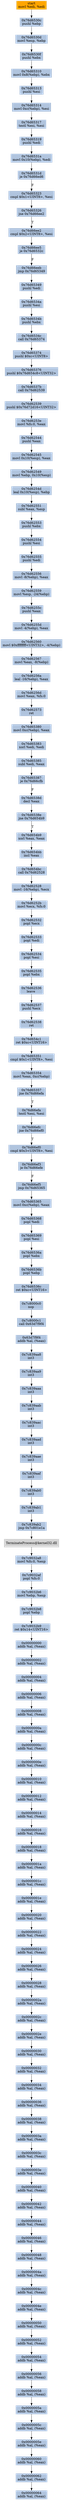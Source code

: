digraph G {
node[shape=rectangle,style=filled,fillcolor=lightsteelblue,color=lightsteelblue]
bgcolor="transparent"
a0x76d6530amovl_edi_edi[label="start\nmovl %edi, %edi",color="lightgrey",fillcolor="orange"];
a0x76d6530cpushl_ebp[label="0x76d6530c\npushl %ebp"];
a0x76d6530dmovl_esp_ebp[label="0x76d6530d\nmovl %esp, %ebp"];
a0x76d6530fpushl_ebx[label="0x76d6530f\npushl %ebx"];
a0x76d65310movl_0x8ebp__ebx[label="0x76d65310\nmovl 0x8(%ebp), %ebx"];
a0x76d65313pushl_esi[label="0x76d65313\npushl %esi"];
a0x76d65314movl_0xcebp__esi[label="0x76d65314\nmovl 0xc(%ebp), %esi"];
a0x76d65317testl_esi_esi[label="0x76d65317\ntestl %esi, %esi"];
a0x76d65319pushl_edi[label="0x76d65319\npushl %edi"];
a0x76d6531amovl_0x10ebp__edi[label="0x76d6531a\nmovl 0x10(%ebp), %edi"];
a0x76d6531dje_0x76d66ed6[label="0x76d6531d\nje 0x76d66ed6"];
a0x76d65323cmpl_0x1UINT8_esi[label="0x76d65323\ncmpl $0x1<UINT8>, %esi"];
a0x76d65326jne_0x76d66ee2[label="0x76d65326\njne 0x76d66ee2"];
a0x76d66ee2cmpl_0x2UINT8_esi[label="0x76d66ee2\ncmpl $0x2<UINT8>, %esi"];
a0x76d66ee5je_0x76d6532c[label="0x76d66ee5\nje 0x76d6532c"];
a0x76d66eebjmp_0x76d65349[label="0x76d66eeb\njmp 0x76d65349"];
a0x76d65349pushl_edi[label="0x76d65349\npushl %edi"];
a0x76d6534apushl_esi[label="0x76d6534a\npushl %esi"];
a0x76d6534bpushl_ebx[label="0x76d6534b\npushl %ebx"];
a0x76d6534ccall_0x76d65374[label="0x76d6534c\ncall 0x76d65374"];
a0x76d65374pushl_0xcUINT8[label="0x76d65374\npushl $0xc<UINT8>"];
a0x76d65376pushl_0x76d654c8UINT32[label="0x76d65376\npushl $0x76d654c8<UINT32>"];
a0x76d6537bcall_0x76d62539[label="0x76d6537b\ncall 0x76d62539"];
a0x76d62539pushl_0x76d72d16UINT32[label="0x76d62539\npushl $0x76d72d16<UINT32>"];
a0x76d6253emovl_fs_0_eax[label="0x76d6253e\nmovl %fs:0, %eax"];
a0x76d62544pushl_eax[label="0x76d62544\npushl %eax"];
a0x76d62545movl_0x10esp__eax[label="0x76d62545\nmovl 0x10(%esp), %eax"];
a0x76d62549movl_ebp_0x10esp_[label="0x76d62549\nmovl %ebp, 0x10(%esp)"];
a0x76d6254dleal_0x10esp__ebp[label="0x76d6254d\nleal 0x10(%esp), %ebp"];
a0x76d62551subl_eax_esp[label="0x76d62551\nsubl %eax, %esp"];
a0x76d62553pushl_ebx[label="0x76d62553\npushl %ebx"];
a0x76d62554pushl_esi[label="0x76d62554\npushl %esi"];
a0x76d62555pushl_edi[label="0x76d62555\npushl %edi"];
a0x76d62556movl__8ebp__eax[label="0x76d62556\nmovl -8(%ebp), %eax"];
a0x76d62559movl_esp__24ebp_[label="0x76d62559\nmovl %esp, -24(%ebp)"];
a0x76d6255cpushl_eax[label="0x76d6255c\npushl %eax"];
a0x76d6255dmovl__4ebp__eax[label="0x76d6255d\nmovl -4(%ebp), %eax"];
a0x76d62560movl_0xffffffffUINT32__4ebp_[label="0x76d62560\nmovl $0xffffffff<UINT32>, -4(%ebp)"];
a0x76d62567movl_eax__8ebp_[label="0x76d62567\nmovl %eax, -8(%ebp)"];
a0x76d6256aleal__16ebp__eax[label="0x76d6256a\nleal -16(%ebp), %eax"];
a0x76d6256dmovl_eax_fs_0[label="0x76d6256d\nmovl %eax, %fs:0"];
a0x76d62573ret[label="0x76d62573\nret"];
a0x76d65380movl_0xcebp__eax[label="0x76d65380\nmovl 0xc(%ebp), %eax"];
a0x76d65383xorl_edi_edi[label="0x76d65383\nxorl %edi, %edi"];
a0x76d65385subl_edi_eax[label="0x76d65385\nsubl %edi, %eax"];
a0x76d65387je_0x76d66cfb[label="0x76d65387\nje 0x76d66cfb"];
a0x76d6538ddecl_eax[label="0x76d6538d\ndecl %eax"];
a0x76d6538ejne_0x76d654b9[label="0x76d6538e\njne 0x76d654b9"];
a0x76d654b9xorl_eax_eax[label="0x76d654b9\nxorl %eax, %eax"];
a0x76d654bbincl_eax[label="0x76d654bb\nincl %eax"];
a0x76d654bccall_0x76d62528[label="0x76d654bc\ncall 0x76d62528"];
a0x76d62528movl__16ebp__ecx[label="0x76d62528\nmovl -16(%ebp), %ecx"];
a0x76d6252bmovl_ecx_fs_0[label="0x76d6252b\nmovl %ecx, %fs:0"];
a0x76d62532popl_ecx[label="0x76d62532\npopl %ecx"];
a0x76d62533popl_edi[label="0x76d62533\npopl %edi"];
a0x76d62534popl_esi[label="0x76d62534\npopl %esi"];
a0x76d62535popl_ebx[label="0x76d62535\npopl %ebx"];
a0x76d62536leave_[label="0x76d62536\nleave "];
a0x76d62537pushl_ecx[label="0x76d62537\npushl %ecx"];
a0x76d62538ret[label="0x76d62538\nret"];
a0x76d654c1ret_0xcUINT16[label="0x76d654c1\nret $0xc<UINT16>"];
a0x76d65351cmpl_0x1UINT8_esi[label="0x76d65351\ncmpl $0x1<UINT8>, %esi"];
a0x76d65354movl_eax_0xcebp_[label="0x76d65354\nmovl %eax, 0xc(%ebp)"];
a0x76d65357jne_0x76d66efa[label="0x76d65357\njne 0x76d66efa"];
a0x76d66efatestl_esi_esi[label="0x76d66efa\ntestl %esi, %esi"];
a0x76d66efcjne_0x76d66ef0[label="0x76d66efc\njne 0x76d66ef0"];
a0x76d66ef0cmpl_0x3UINT8_esi[label="0x76d66ef0\ncmpl $0x3<UINT8>, %esi"];
a0x76d66ef3je_0x76d66efe[label="0x76d66ef3\nje 0x76d66efe"];
a0x76d66ef5jmp_0x76d65365[label="0x76d66ef5\njmp 0x76d65365"];
a0x76d65365movl_0xcebp__eax[label="0x76d65365\nmovl 0xc(%ebp), %eax"];
a0x76d65368popl_edi[label="0x76d65368\npopl %edi"];
a0x76d65369popl_esi[label="0x76d65369\npopl %esi"];
a0x76d6536apopl_ebx[label="0x76d6536a\npopl %ebx"];
a0x76d6536bpopl_ebp[label="0x76d6536b\npopl %ebp"];
a0x76d6536cret_0xcUINT16[label="0x76d6536c\nret $0xc<UINT16>"];
a0x7c8000c0nop_[label="0x7c8000c0\nnop "];
a0x7c8000c1call_0x63d7f9f4[label="0x7c8000c1\ncall 0x63d7f9f4"];
a0x63d7f9f4addb_al_eax_[label="0x63d7f9f4\naddb %al, (%eax)"];
a0x7c839aa8int3_[label="0x7c839aa8\nint3 "];
a0x7c839aa9int3_[label="0x7c839aa9\nint3 "];
a0x7c839aaaint3_[label="0x7c839aaa\nint3 "];
a0x7c839aabint3_[label="0x7c839aab\nint3 "];
a0x7c839aacint3_[label="0x7c839aac\nint3 "];
a0x7c839aadint3_[label="0x7c839aad\nint3 "];
a0x7c839aaeint3_[label="0x7c839aae\nint3 "];
a0x7c839aafint3_[label="0x7c839aaf\nint3 "];
a0x7c839ab0int3_[label="0x7c839ab0\nint3 "];
a0x7c839ab1int3_[label="0x7c839ab1\nint3 "];
a0x7c839ab2jmp_0x7c801e1a[label="0x7c839ab2\njmp 0x7c801e1a"];
TerminateProcess_kernel32_dll[label="TerminateProcess@kernel32.dll",color="lightgrey",fillcolor="lightgrey"];
a0x7c9032a8movl_fs_0_esp[label="0x7c9032a8\nmovl %fs:0, %esp"];
a0x7c9032afpopl_fs_0[label="0x7c9032af\npopl %fs:0"];
a0x7c9032b6movl_ebp_esp[label="0x7c9032b6\nmovl %ebp, %esp"];
a0x7c9032b8popl_ebp[label="0x7c9032b8\npopl %ebp"];
a0x7c9032b9ret_0x14UINT16[label="0x7c9032b9\nret $0x14<UINT16>"];
a0x00000000addb_al_eax_[label="0x00000000\naddb %al, (%eax)"];
a0x00000002addb_al_eax_[label="0x00000002\naddb %al, (%eax)"];
a0x00000004addb_al_eax_[label="0x00000004\naddb %al, (%eax)"];
a0x00000006addb_al_eax_[label="0x00000006\naddb %al, (%eax)"];
a0x00000008addb_al_eax_[label="0x00000008\naddb %al, (%eax)"];
a0x0000000aaddb_al_eax_[label="0x0000000a\naddb %al, (%eax)"];
a0x0000000caddb_al_eax_[label="0x0000000c\naddb %al, (%eax)"];
a0x0000000eaddb_al_eax_[label="0x0000000e\naddb %al, (%eax)"];
a0x00000010addb_al_eax_[label="0x00000010\naddb %al, (%eax)"];
a0x00000012addb_al_eax_[label="0x00000012\naddb %al, (%eax)"];
a0x00000014addb_al_eax_[label="0x00000014\naddb %al, (%eax)"];
a0x00000016addb_al_eax_[label="0x00000016\naddb %al, (%eax)"];
a0x00000018addb_al_eax_[label="0x00000018\naddb %al, (%eax)"];
a0x0000001aaddb_al_eax_[label="0x0000001a\naddb %al, (%eax)"];
a0x0000001caddb_al_eax_[label="0x0000001c\naddb %al, (%eax)"];
a0x0000001eaddb_al_eax_[label="0x0000001e\naddb %al, (%eax)"];
a0x00000020addb_al_eax_[label="0x00000020\naddb %al, (%eax)"];
a0x00000022addb_al_eax_[label="0x00000022\naddb %al, (%eax)"];
a0x00000024addb_al_eax_[label="0x00000024\naddb %al, (%eax)"];
a0x00000026addb_al_eax_[label="0x00000026\naddb %al, (%eax)"];
a0x00000028addb_al_eax_[label="0x00000028\naddb %al, (%eax)"];
a0x0000002aaddb_al_eax_[label="0x0000002a\naddb %al, (%eax)"];
a0x0000002caddb_al_eax_[label="0x0000002c\naddb %al, (%eax)"];
a0x0000002eaddb_al_eax_[label="0x0000002e\naddb %al, (%eax)"];
a0x00000030addb_al_eax_[label="0x00000030\naddb %al, (%eax)"];
a0x00000032addb_al_eax_[label="0x00000032\naddb %al, (%eax)"];
a0x00000034addb_al_eax_[label="0x00000034\naddb %al, (%eax)"];
a0x00000036addb_al_eax_[label="0x00000036\naddb %al, (%eax)"];
a0x00000038addb_al_eax_[label="0x00000038\naddb %al, (%eax)"];
a0x0000003aaddb_al_eax_[label="0x0000003a\naddb %al, (%eax)"];
a0x0000003caddb_al_eax_[label="0x0000003c\naddb %al, (%eax)"];
a0x0000003eaddb_al_eax_[label="0x0000003e\naddb %al, (%eax)"];
a0x00000040addb_al_eax_[label="0x00000040\naddb %al, (%eax)"];
a0x00000042addb_al_eax_[label="0x00000042\naddb %al, (%eax)"];
a0x00000044addb_al_eax_[label="0x00000044\naddb %al, (%eax)"];
a0x00000046addb_al_eax_[label="0x00000046\naddb %al, (%eax)"];
a0x00000048addb_al_eax_[label="0x00000048\naddb %al, (%eax)"];
a0x0000004aaddb_al_eax_[label="0x0000004a\naddb %al, (%eax)"];
a0x0000004caddb_al_eax_[label="0x0000004c\naddb %al, (%eax)"];
a0x0000004eaddb_al_eax_[label="0x0000004e\naddb %al, (%eax)"];
a0x00000050addb_al_eax_[label="0x00000050\naddb %al, (%eax)"];
a0x00000052addb_al_eax_[label="0x00000052\naddb %al, (%eax)"];
a0x00000054addb_al_eax_[label="0x00000054\naddb %al, (%eax)"];
a0x00000056addb_al_eax_[label="0x00000056\naddb %al, (%eax)"];
a0x00000058addb_al_eax_[label="0x00000058\naddb %al, (%eax)"];
a0x0000005aaddb_al_eax_[label="0x0000005a\naddb %al, (%eax)"];
a0x0000005caddb_al_eax_[label="0x0000005c\naddb %al, (%eax)"];
a0x0000005eaddb_al_eax_[label="0x0000005e\naddb %al, (%eax)"];
a0x00000060addb_al_eax_[label="0x00000060\naddb %al, (%eax)"];
a0x00000062addb_al_eax_[label="0x00000062\naddb %al, (%eax)"];
a0x00000064addb_al_eax_[label="0x00000064\naddb %al, (%eax)"];
a0x76d6530amovl_edi_edi -> a0x76d6530cpushl_ebp [color="#000000"];
a0x76d6530cpushl_ebp -> a0x76d6530dmovl_esp_ebp [color="#000000"];
a0x76d6530dmovl_esp_ebp -> a0x76d6530fpushl_ebx [color="#000000"];
a0x76d6530fpushl_ebx -> a0x76d65310movl_0x8ebp__ebx [color="#000000"];
a0x76d65310movl_0x8ebp__ebx -> a0x76d65313pushl_esi [color="#000000"];
a0x76d65313pushl_esi -> a0x76d65314movl_0xcebp__esi [color="#000000"];
a0x76d65314movl_0xcebp__esi -> a0x76d65317testl_esi_esi [color="#000000"];
a0x76d65317testl_esi_esi -> a0x76d65319pushl_edi [color="#000000"];
a0x76d65319pushl_edi -> a0x76d6531amovl_0x10ebp__edi [color="#000000"];
a0x76d6531amovl_0x10ebp__edi -> a0x76d6531dje_0x76d66ed6 [color="#000000"];
a0x76d6531dje_0x76d66ed6 -> a0x76d65323cmpl_0x1UINT8_esi [color="#000000",label="F"];
a0x76d65323cmpl_0x1UINT8_esi -> a0x76d65326jne_0x76d66ee2 [color="#000000"];
a0x76d65326jne_0x76d66ee2 -> a0x76d66ee2cmpl_0x2UINT8_esi [color="#000000",label="T"];
a0x76d66ee2cmpl_0x2UINT8_esi -> a0x76d66ee5je_0x76d6532c [color="#000000"];
a0x76d66ee5je_0x76d6532c -> a0x76d66eebjmp_0x76d65349 [color="#000000",label="F"];
a0x76d66eebjmp_0x76d65349 -> a0x76d65349pushl_edi [color="#000000"];
a0x76d65349pushl_edi -> a0x76d6534apushl_esi [color="#000000"];
a0x76d6534apushl_esi -> a0x76d6534bpushl_ebx [color="#000000"];
a0x76d6534bpushl_ebx -> a0x76d6534ccall_0x76d65374 [color="#000000"];
a0x76d6534ccall_0x76d65374 -> a0x76d65374pushl_0xcUINT8 [color="#000000"];
a0x76d65374pushl_0xcUINT8 -> a0x76d65376pushl_0x76d654c8UINT32 [color="#000000"];
a0x76d65376pushl_0x76d654c8UINT32 -> a0x76d6537bcall_0x76d62539 [color="#000000"];
a0x76d6537bcall_0x76d62539 -> a0x76d62539pushl_0x76d72d16UINT32 [color="#000000"];
a0x76d62539pushl_0x76d72d16UINT32 -> a0x76d6253emovl_fs_0_eax [color="#000000"];
a0x76d6253emovl_fs_0_eax -> a0x76d62544pushl_eax [color="#000000"];
a0x76d62544pushl_eax -> a0x76d62545movl_0x10esp__eax [color="#000000"];
a0x76d62545movl_0x10esp__eax -> a0x76d62549movl_ebp_0x10esp_ [color="#000000"];
a0x76d62549movl_ebp_0x10esp_ -> a0x76d6254dleal_0x10esp__ebp [color="#000000"];
a0x76d6254dleal_0x10esp__ebp -> a0x76d62551subl_eax_esp [color="#000000"];
a0x76d62551subl_eax_esp -> a0x76d62553pushl_ebx [color="#000000"];
a0x76d62553pushl_ebx -> a0x76d62554pushl_esi [color="#000000"];
a0x76d62554pushl_esi -> a0x76d62555pushl_edi [color="#000000"];
a0x76d62555pushl_edi -> a0x76d62556movl__8ebp__eax [color="#000000"];
a0x76d62556movl__8ebp__eax -> a0x76d62559movl_esp__24ebp_ [color="#000000"];
a0x76d62559movl_esp__24ebp_ -> a0x76d6255cpushl_eax [color="#000000"];
a0x76d6255cpushl_eax -> a0x76d6255dmovl__4ebp__eax [color="#000000"];
a0x76d6255dmovl__4ebp__eax -> a0x76d62560movl_0xffffffffUINT32__4ebp_ [color="#000000"];
a0x76d62560movl_0xffffffffUINT32__4ebp_ -> a0x76d62567movl_eax__8ebp_ [color="#000000"];
a0x76d62567movl_eax__8ebp_ -> a0x76d6256aleal__16ebp__eax [color="#000000"];
a0x76d6256aleal__16ebp__eax -> a0x76d6256dmovl_eax_fs_0 [color="#000000"];
a0x76d6256dmovl_eax_fs_0 -> a0x76d62573ret [color="#000000"];
a0x76d62573ret -> a0x76d65380movl_0xcebp__eax [color="#000000"];
a0x76d65380movl_0xcebp__eax -> a0x76d65383xorl_edi_edi [color="#000000"];
a0x76d65383xorl_edi_edi -> a0x76d65385subl_edi_eax [color="#000000"];
a0x76d65385subl_edi_eax -> a0x76d65387je_0x76d66cfb [color="#000000"];
a0x76d65387je_0x76d66cfb -> a0x76d6538ddecl_eax [color="#000000",label="F"];
a0x76d6538ddecl_eax -> a0x76d6538ejne_0x76d654b9 [color="#000000"];
a0x76d6538ejne_0x76d654b9 -> a0x76d654b9xorl_eax_eax [color="#000000",label="T"];
a0x76d654b9xorl_eax_eax -> a0x76d654bbincl_eax [color="#000000"];
a0x76d654bbincl_eax -> a0x76d654bccall_0x76d62528 [color="#000000"];
a0x76d654bccall_0x76d62528 -> a0x76d62528movl__16ebp__ecx [color="#000000"];
a0x76d62528movl__16ebp__ecx -> a0x76d6252bmovl_ecx_fs_0 [color="#000000"];
a0x76d6252bmovl_ecx_fs_0 -> a0x76d62532popl_ecx [color="#000000"];
a0x76d62532popl_ecx -> a0x76d62533popl_edi [color="#000000"];
a0x76d62533popl_edi -> a0x76d62534popl_esi [color="#000000"];
a0x76d62534popl_esi -> a0x76d62535popl_ebx [color="#000000"];
a0x76d62535popl_ebx -> a0x76d62536leave_ [color="#000000"];
a0x76d62536leave_ -> a0x76d62537pushl_ecx [color="#000000"];
a0x76d62537pushl_ecx -> a0x76d62538ret [color="#000000"];
a0x76d62538ret -> a0x76d654c1ret_0xcUINT16 [color="#000000"];
a0x76d654c1ret_0xcUINT16 -> a0x76d65351cmpl_0x1UINT8_esi [color="#000000"];
a0x76d65351cmpl_0x1UINT8_esi -> a0x76d65354movl_eax_0xcebp_ [color="#000000"];
a0x76d65354movl_eax_0xcebp_ -> a0x76d65357jne_0x76d66efa [color="#000000"];
a0x76d65357jne_0x76d66efa -> a0x76d66efatestl_esi_esi [color="#000000",label="T"];
a0x76d66efatestl_esi_esi -> a0x76d66efcjne_0x76d66ef0 [color="#000000"];
a0x76d66efcjne_0x76d66ef0 -> a0x76d66ef0cmpl_0x3UINT8_esi [color="#000000",label="T"];
a0x76d66ef0cmpl_0x3UINT8_esi -> a0x76d66ef3je_0x76d66efe [color="#000000"];
a0x76d66ef3je_0x76d66efe -> a0x76d66ef5jmp_0x76d65365 [color="#000000",label="F"];
a0x76d66ef5jmp_0x76d65365 -> a0x76d65365movl_0xcebp__eax [color="#000000"];
a0x76d65365movl_0xcebp__eax -> a0x76d65368popl_edi [color="#000000"];
a0x76d65368popl_edi -> a0x76d65369popl_esi [color="#000000"];
a0x76d65369popl_esi -> a0x76d6536apopl_ebx [color="#000000"];
a0x76d6536apopl_ebx -> a0x76d6536bpopl_ebp [color="#000000"];
a0x76d6536bpopl_ebp -> a0x76d6536cret_0xcUINT16 [color="#000000"];
a0x76d6536cret_0xcUINT16 -> a0x7c8000c0nop_ [color="#000000"];
a0x7c8000c0nop_ -> a0x7c8000c1call_0x63d7f9f4 [color="#000000"];
a0x7c8000c1call_0x63d7f9f4 -> a0x63d7f9f4addb_al_eax_ [color="#000000"];
a0x63d7f9f4addb_al_eax_ -> a0x7c839aa8int3_ [color="#000000"];
a0x7c839aa8int3_ -> a0x7c839aa9int3_ [color="#000000"];
a0x7c839aa9int3_ -> a0x7c839aaaint3_ [color="#000000"];
a0x7c839aaaint3_ -> a0x7c839aabint3_ [color="#000000"];
a0x7c839aabint3_ -> a0x7c839aacint3_ [color="#000000"];
a0x7c839aacint3_ -> a0x7c839aadint3_ [color="#000000"];
a0x7c839aadint3_ -> a0x7c839aaeint3_ [color="#000000"];
a0x7c839aaeint3_ -> a0x7c839aafint3_ [color="#000000"];
a0x7c839aafint3_ -> a0x7c839ab0int3_ [color="#000000"];
a0x7c839ab0int3_ -> a0x7c839ab1int3_ [color="#000000"];
a0x7c839ab1int3_ -> a0x7c839ab2jmp_0x7c801e1a [color="#000000"];
a0x7c839ab2jmp_0x7c801e1a -> TerminateProcess_kernel32_dll [color="#000000"];
TerminateProcess_kernel32_dll -> a0x7c9032a8movl_fs_0_esp [color="#000000"];
a0x7c9032a8movl_fs_0_esp -> a0x7c9032afpopl_fs_0 [color="#000000"];
a0x7c9032afpopl_fs_0 -> a0x7c9032b6movl_ebp_esp [color="#000000"];
a0x7c9032b6movl_ebp_esp -> a0x7c9032b8popl_ebp [color="#000000"];
a0x7c9032b8popl_ebp -> a0x7c9032b9ret_0x14UINT16 [color="#000000"];
a0x7c9032b9ret_0x14UINT16 -> a0x00000000addb_al_eax_ [color="#000000"];
a0x00000000addb_al_eax_ -> a0x00000002addb_al_eax_ [color="#000000"];
a0x00000002addb_al_eax_ -> a0x00000004addb_al_eax_ [color="#000000"];
a0x00000004addb_al_eax_ -> a0x00000006addb_al_eax_ [color="#000000"];
a0x00000006addb_al_eax_ -> a0x00000008addb_al_eax_ [color="#000000"];
a0x00000008addb_al_eax_ -> a0x0000000aaddb_al_eax_ [color="#000000"];
a0x0000000aaddb_al_eax_ -> a0x0000000caddb_al_eax_ [color="#000000"];
a0x0000000caddb_al_eax_ -> a0x0000000eaddb_al_eax_ [color="#000000"];
a0x0000000eaddb_al_eax_ -> a0x00000010addb_al_eax_ [color="#000000"];
a0x00000010addb_al_eax_ -> a0x00000012addb_al_eax_ [color="#000000"];
a0x00000012addb_al_eax_ -> a0x00000014addb_al_eax_ [color="#000000"];
a0x00000014addb_al_eax_ -> a0x00000016addb_al_eax_ [color="#000000"];
a0x00000016addb_al_eax_ -> a0x00000018addb_al_eax_ [color="#000000"];
a0x00000018addb_al_eax_ -> a0x0000001aaddb_al_eax_ [color="#000000"];
a0x0000001aaddb_al_eax_ -> a0x0000001caddb_al_eax_ [color="#000000"];
a0x0000001caddb_al_eax_ -> a0x0000001eaddb_al_eax_ [color="#000000"];
a0x0000001eaddb_al_eax_ -> a0x00000020addb_al_eax_ [color="#000000"];
a0x00000020addb_al_eax_ -> a0x00000022addb_al_eax_ [color="#000000"];
a0x00000022addb_al_eax_ -> a0x00000024addb_al_eax_ [color="#000000"];
a0x00000024addb_al_eax_ -> a0x00000026addb_al_eax_ [color="#000000"];
a0x00000026addb_al_eax_ -> a0x00000028addb_al_eax_ [color="#000000"];
a0x00000028addb_al_eax_ -> a0x0000002aaddb_al_eax_ [color="#000000"];
a0x0000002aaddb_al_eax_ -> a0x0000002caddb_al_eax_ [color="#000000"];
a0x0000002caddb_al_eax_ -> a0x0000002eaddb_al_eax_ [color="#000000"];
a0x0000002eaddb_al_eax_ -> a0x00000030addb_al_eax_ [color="#000000"];
a0x00000030addb_al_eax_ -> a0x00000032addb_al_eax_ [color="#000000"];
a0x00000032addb_al_eax_ -> a0x00000034addb_al_eax_ [color="#000000"];
a0x00000034addb_al_eax_ -> a0x00000036addb_al_eax_ [color="#000000"];
a0x00000036addb_al_eax_ -> a0x00000038addb_al_eax_ [color="#000000"];
a0x00000038addb_al_eax_ -> a0x0000003aaddb_al_eax_ [color="#000000"];
a0x0000003aaddb_al_eax_ -> a0x0000003caddb_al_eax_ [color="#000000"];
a0x0000003caddb_al_eax_ -> a0x0000003eaddb_al_eax_ [color="#000000"];
a0x0000003eaddb_al_eax_ -> a0x00000040addb_al_eax_ [color="#000000"];
a0x00000040addb_al_eax_ -> a0x00000042addb_al_eax_ [color="#000000"];
a0x00000042addb_al_eax_ -> a0x00000044addb_al_eax_ [color="#000000"];
a0x00000044addb_al_eax_ -> a0x00000046addb_al_eax_ [color="#000000"];
a0x00000046addb_al_eax_ -> a0x00000048addb_al_eax_ [color="#000000"];
a0x00000048addb_al_eax_ -> a0x0000004aaddb_al_eax_ [color="#000000"];
a0x0000004aaddb_al_eax_ -> a0x0000004caddb_al_eax_ [color="#000000"];
a0x0000004caddb_al_eax_ -> a0x0000004eaddb_al_eax_ [color="#000000"];
a0x0000004eaddb_al_eax_ -> a0x00000050addb_al_eax_ [color="#000000"];
a0x00000050addb_al_eax_ -> a0x00000052addb_al_eax_ [color="#000000"];
a0x00000052addb_al_eax_ -> a0x00000054addb_al_eax_ [color="#000000"];
a0x00000054addb_al_eax_ -> a0x00000056addb_al_eax_ [color="#000000"];
a0x00000056addb_al_eax_ -> a0x00000058addb_al_eax_ [color="#000000"];
a0x00000058addb_al_eax_ -> a0x0000005aaddb_al_eax_ [color="#000000"];
a0x0000005aaddb_al_eax_ -> a0x0000005caddb_al_eax_ [color="#000000"];
a0x0000005caddb_al_eax_ -> a0x0000005eaddb_al_eax_ [color="#000000"];
a0x0000005eaddb_al_eax_ -> a0x00000060addb_al_eax_ [color="#000000"];
a0x00000060addb_al_eax_ -> a0x00000062addb_al_eax_ [color="#000000"];
a0x00000062addb_al_eax_ -> a0x00000064addb_al_eax_ [color="#000000"];
}
